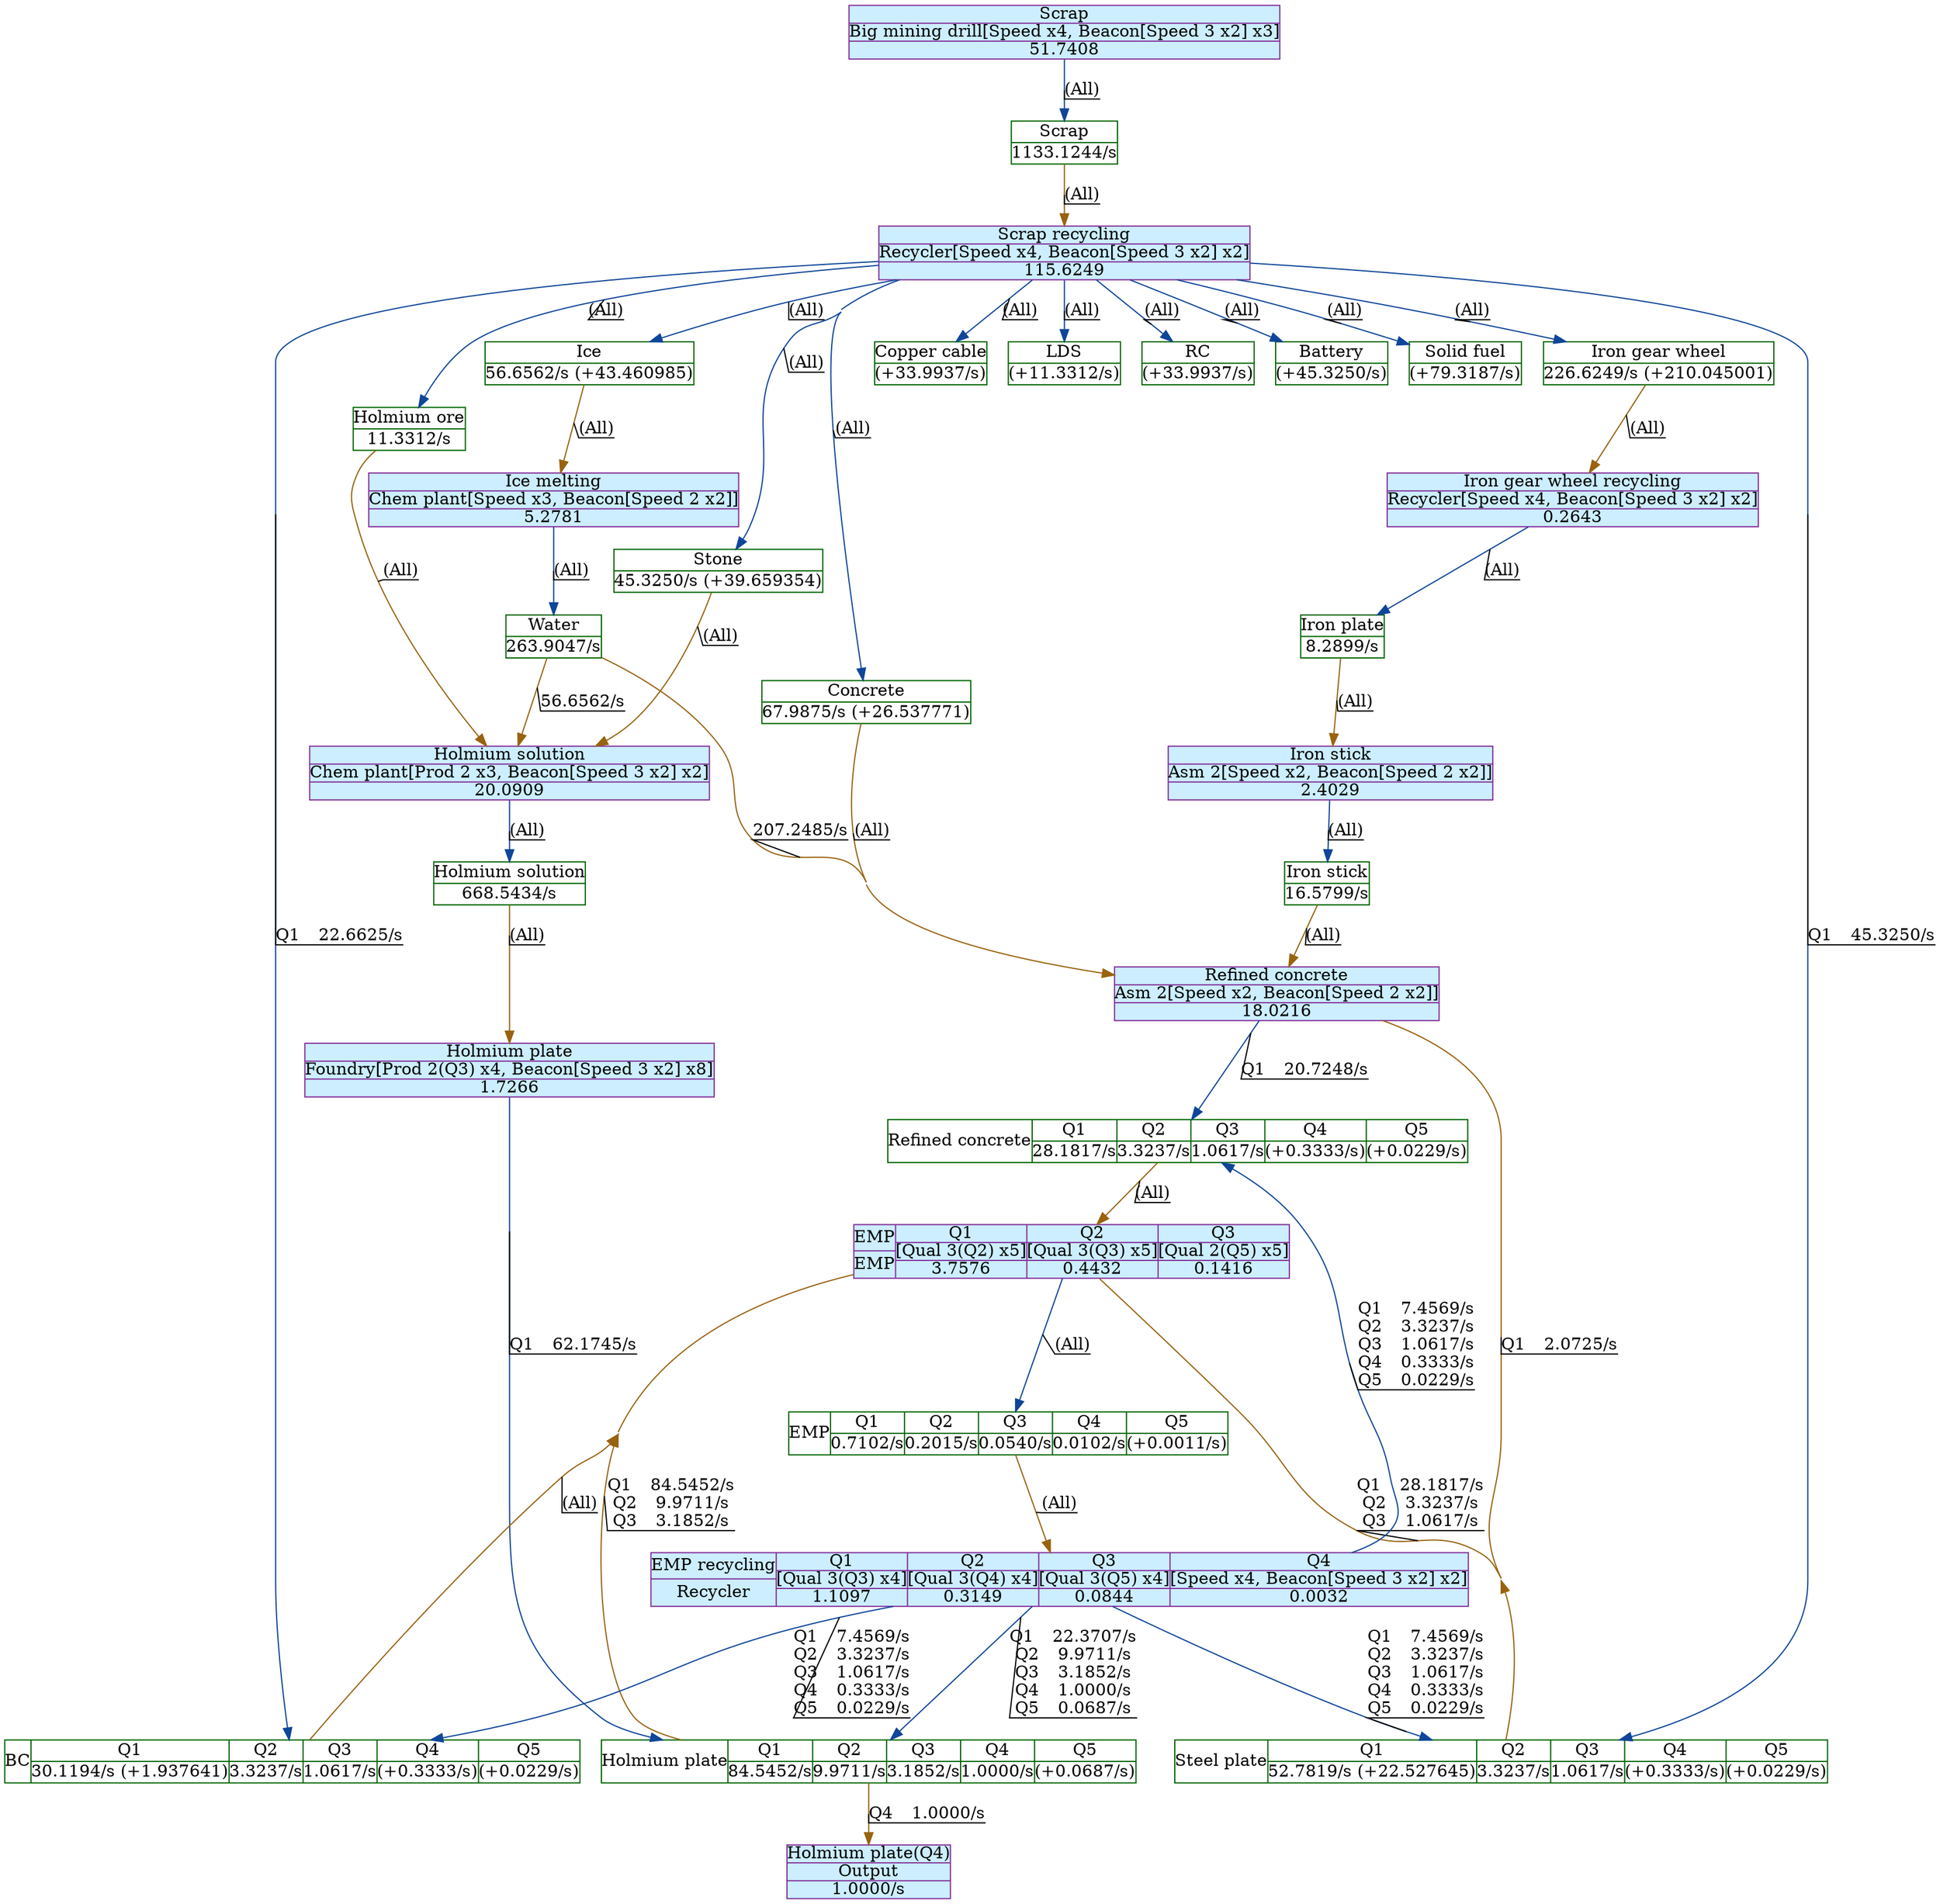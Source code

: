 digraph {
    layout="dot"
    concentrate=true
    node [shape="record"; margin=0]
    edge [decorate=true]
    0 [color="#006400"; label="{Iron plate|8.2899/s}"]
    1 [color="#006400"; label="{Iron gear wheel|226.6249/s (+210.045001)}"]
    2 [color="#006400"; label="{Holmium solution|668.5434/s}"]
    3 [color="#006400"; label="{Water|263.9047/s}"]
    4 [color="#006400"; label="{Holmium ore|11.3312/s}"]
    5 [color="#006400"; label="{Stone|45.3250/s (+39.659354)}"]
    6 [color="#006400"; label="{Ice|56.6562/s (+43.460985)}"]
    7 [color="#006400"; label="{Copper cable|(+33.9937/s)}"]
    8 [color="#006400"; label="{LDS|(+11.3312/s)}"]
    9 [color="#006400"; label="{RC|(+33.9937/s)}"]
    10 [color="#006400"; label="{Concrete|67.9875/s (+26.537771)}"]
    11 [color="#006400"; label="{Battery|(+45.3250/s)}"]
    12 [color="#006400"; label="{Scrap|1133.1244/s}"]
    13 [color="#006400"; label="{Solid fuel|(+79.3187/s)}"]
    14 [color="#006400"; label="{Iron stick|16.5799/s}"]
    15 [style="filled"; color="#842e99"; fillcolor="#cceeff"; label="{Iron gear wheel recycling|Recycler[Speed x4, Beacon[Speed 3 x2] x2]|0.2643}"]
    16 [style="filled"; color="#842e99"; fillcolor="#cceeff"; label="{Holmium plate|Foundry[Prod 2(Q3) x4, Beacon[Speed 3 x2] x8]|1.7266}"]
    17 [style="filled"; color="#842e99"; fillcolor="#cceeff"; label="{Holmium solution|Chem plant[Prod 2 x3, Beacon[Speed 3 x2] x2]|20.0909}"]
    18 [style="filled"; color="#842e99"; fillcolor="#cceeff"; label="{Scrap recycling|Recycler[Speed x4, Beacon[Speed 3 x2] x2]|115.6249}"]
    19 [style="filled"; color="#842e99"; fillcolor="#cceeff"; label="{Iron stick|Asm 2[Speed x2, Beacon[Speed 2 x2]]|2.4029}"]
    20 [style="filled"; color="#842e99"; fillcolor="#cceeff"; label="{Ice melting|Chem plant[Speed x3, Beacon[Speed 2 x2]]|5.2781}"]
    21 [style="filled"; color="#842e99"; fillcolor="#cceeff"; label="{Holmium plate(Q4)|Output|1.0000/s}"]
    22 [style="filled"; color="#842e99"; fillcolor="#cceeff"; label="{Scrap|Big mining drill[Speed x4, Beacon[Speed 3 x2] x3]|51.7408}"]
    23 [style="filled"; color="#842e99"; fillcolor="#cceeff"; label="{Refined concrete|Asm 2[Speed x2, Beacon[Speed 2 x2]]|18.0216}"]
    24 [color="#006400"; label="{Holmium plate}|{Q1|84.5452/s}|{Q2|9.9711/s}|{Q3|3.1852/s}|{Q4|1.0000/s}|{Q5|(+0.0687/s)}"]
    25 [color="#006400"; label="{Steel plate}|{Q1|52.7819/s (+22.527645)}|{Q2|3.3237/s}|{Q3|1.0617/s}|{Q4|(+0.3333/s)}|{Q5|(+0.0229/s)}"]
    26 [color="#006400"; label="{EMP}|{Q1|0.7102/s}|{Q2|0.2015/s}|{Q3|0.0540/s}|{Q4|0.0102/s}|{Q5|(+0.0011/s)}"]
    27 [color="#006400"; label="{BC}|{Q1|30.1194/s (+1.937641)}|{Q2|3.3237/s}|{Q3|1.0617/s}|{Q4|(+0.3333/s)}|{Q5|(+0.0229/s)}"]
    28 [color="#006400"; label="{Refined concrete}|{Q1|28.1817/s}|{Q2|3.3237/s}|{Q3|1.0617/s}|{Q4|(+0.3333/s)}|{Q5|(+0.0229/s)}"]
    29 [style="filled"; color="#842e99"; fillcolor="#cceeff"; label="{EMP recycling|Recycler}|{Q1|[Qual 3(Q3) x4]|1.1097}|{Q2|[Qual 3(Q4) x4]|0.3149}|{Q3|[Qual 3(Q5) x4]|0.0844}|{Q4|[Speed x4, Beacon[Speed 3 x2] x2]|0.0032}"; shape="record"]
    30 [style="filled"; color="#842e99"; fillcolor="#cceeff"; label="{EMP|EMP}|{Q1|[Qual 3(Q2) x5]|3.7576}|{Q2|[Qual 3(Q3) x5]|0.4432}|{Q3|[Qual 2(Q5) x5]|0.1416}"; shape="record"]
    0 -> 19 [color="#99620f"; label="(All)"]
    1 -> 15 [color="#99620f"; label="(All)"]
    2 -> 16 [color="#99620f"; label="(All)"]
    3 -> 17 [color="#99620f"; label="56.6562/s
"]
    3 -> 23 [color="#99620f"; label="207.2485/s
"]
    4 -> 17 [color="#99620f"; label="(All)"]
    5 -> 17 [color="#99620f"; label="(All)"]
    6 -> 20 [color="#99620f"; label="(All)"]
    10 -> 23 [color="#99620f"; label="(All)"]
    12 -> 18 [color="#99620f"; label="(All)"]
    14 -> 23 [color="#99620f"; label="(All)"]
    15 -> 0 [color="#0f4699"; label="(All)"]
    16 -> 24 [color="#0f4699"; label="Q1	62.1745/s
"]
    17 -> 2 [color="#0f4699"; label="(All)"]
    18 -> 6 [color="#0f4699"; label="(All)"]
    18 -> 7 [color="#0f4699"; label="(All)"]
    18 -> 8 [color="#0f4699"; label="(All)"]
    18 -> 9 [color="#0f4699"; label="(All)"]
    18 -> 10 [color="#0f4699"; label="(All)"]
    18 -> 11 [color="#0f4699"; label="(All)"]
    18 -> 4 [color="#0f4699"; label="(All)"]
    18 -> 5 [color="#0f4699"; label="(All)"]
    18 -> 1 [color="#0f4699"; label="(All)"]
    18 -> 13 [color="#0f4699"; label="(All)"]
    18 -> 25 [color="#0f4699"; label="Q1	45.3250/s
"]
    18 -> 27 [color="#0f4699"; label="Q1	22.6625/s
"]
    19 -> 14 [color="#0f4699"; label="(All)"]
    20 -> 3 [color="#0f4699"; label="(All)"]
    22 -> 12 [color="#0f4699"; label="(All)"]
    23 -> 28 [color="#0f4699"; label="Q1	20.7248/s
"]
    24 -> 21 [color="#99620f"; label="Q4	1.0000/s
"]
    24 -> 30 [color="#99620f"; label="Q1	84.5452/s
Q2	9.9711/s
Q3	3.1852/s
"]
    25 -> 23 [color="#99620f"; label="Q1	2.0725/s
"]
    25 -> 30 [color="#99620f"; label="Q1	28.1817/s
Q2	3.3237/s
Q3	1.0617/s
"]
    26 -> 29 [color="#99620f"; label="(All)"]
    27 -> 30 [color="#99620f"; label="(All)"]
    28 -> 30 [color="#99620f"; label="(All)"]
    29 -> 24 [color="#0f4699"; label="Q1	22.3707/s
Q2	9.9711/s
Q3	3.1852/s
Q4	1.0000/s
Q5	0.0687/s
"]
    29 -> 25 [color="#0f4699"; label="Q1	7.4569/s
Q2	3.3237/s
Q3	1.0617/s
Q4	0.3333/s
Q5	0.0229/s
"]
    29 -> 27 [color="#0f4699"; label="Q1	7.4569/s
Q2	3.3237/s
Q3	1.0617/s
Q4	0.3333/s
Q5	0.0229/s
"]
    29 -> 28 [color="#0f4699"; label="Q1	7.4569/s
Q2	3.3237/s
Q3	1.0617/s
Q4	0.3333/s
Q5	0.0229/s
"]
    30 -> 26 [color="#0f4699"; label="(All)"]
    subgraph {
        rank="source"
        22
    }
    subgraph {
        rank="sink"
        21
    }
}
